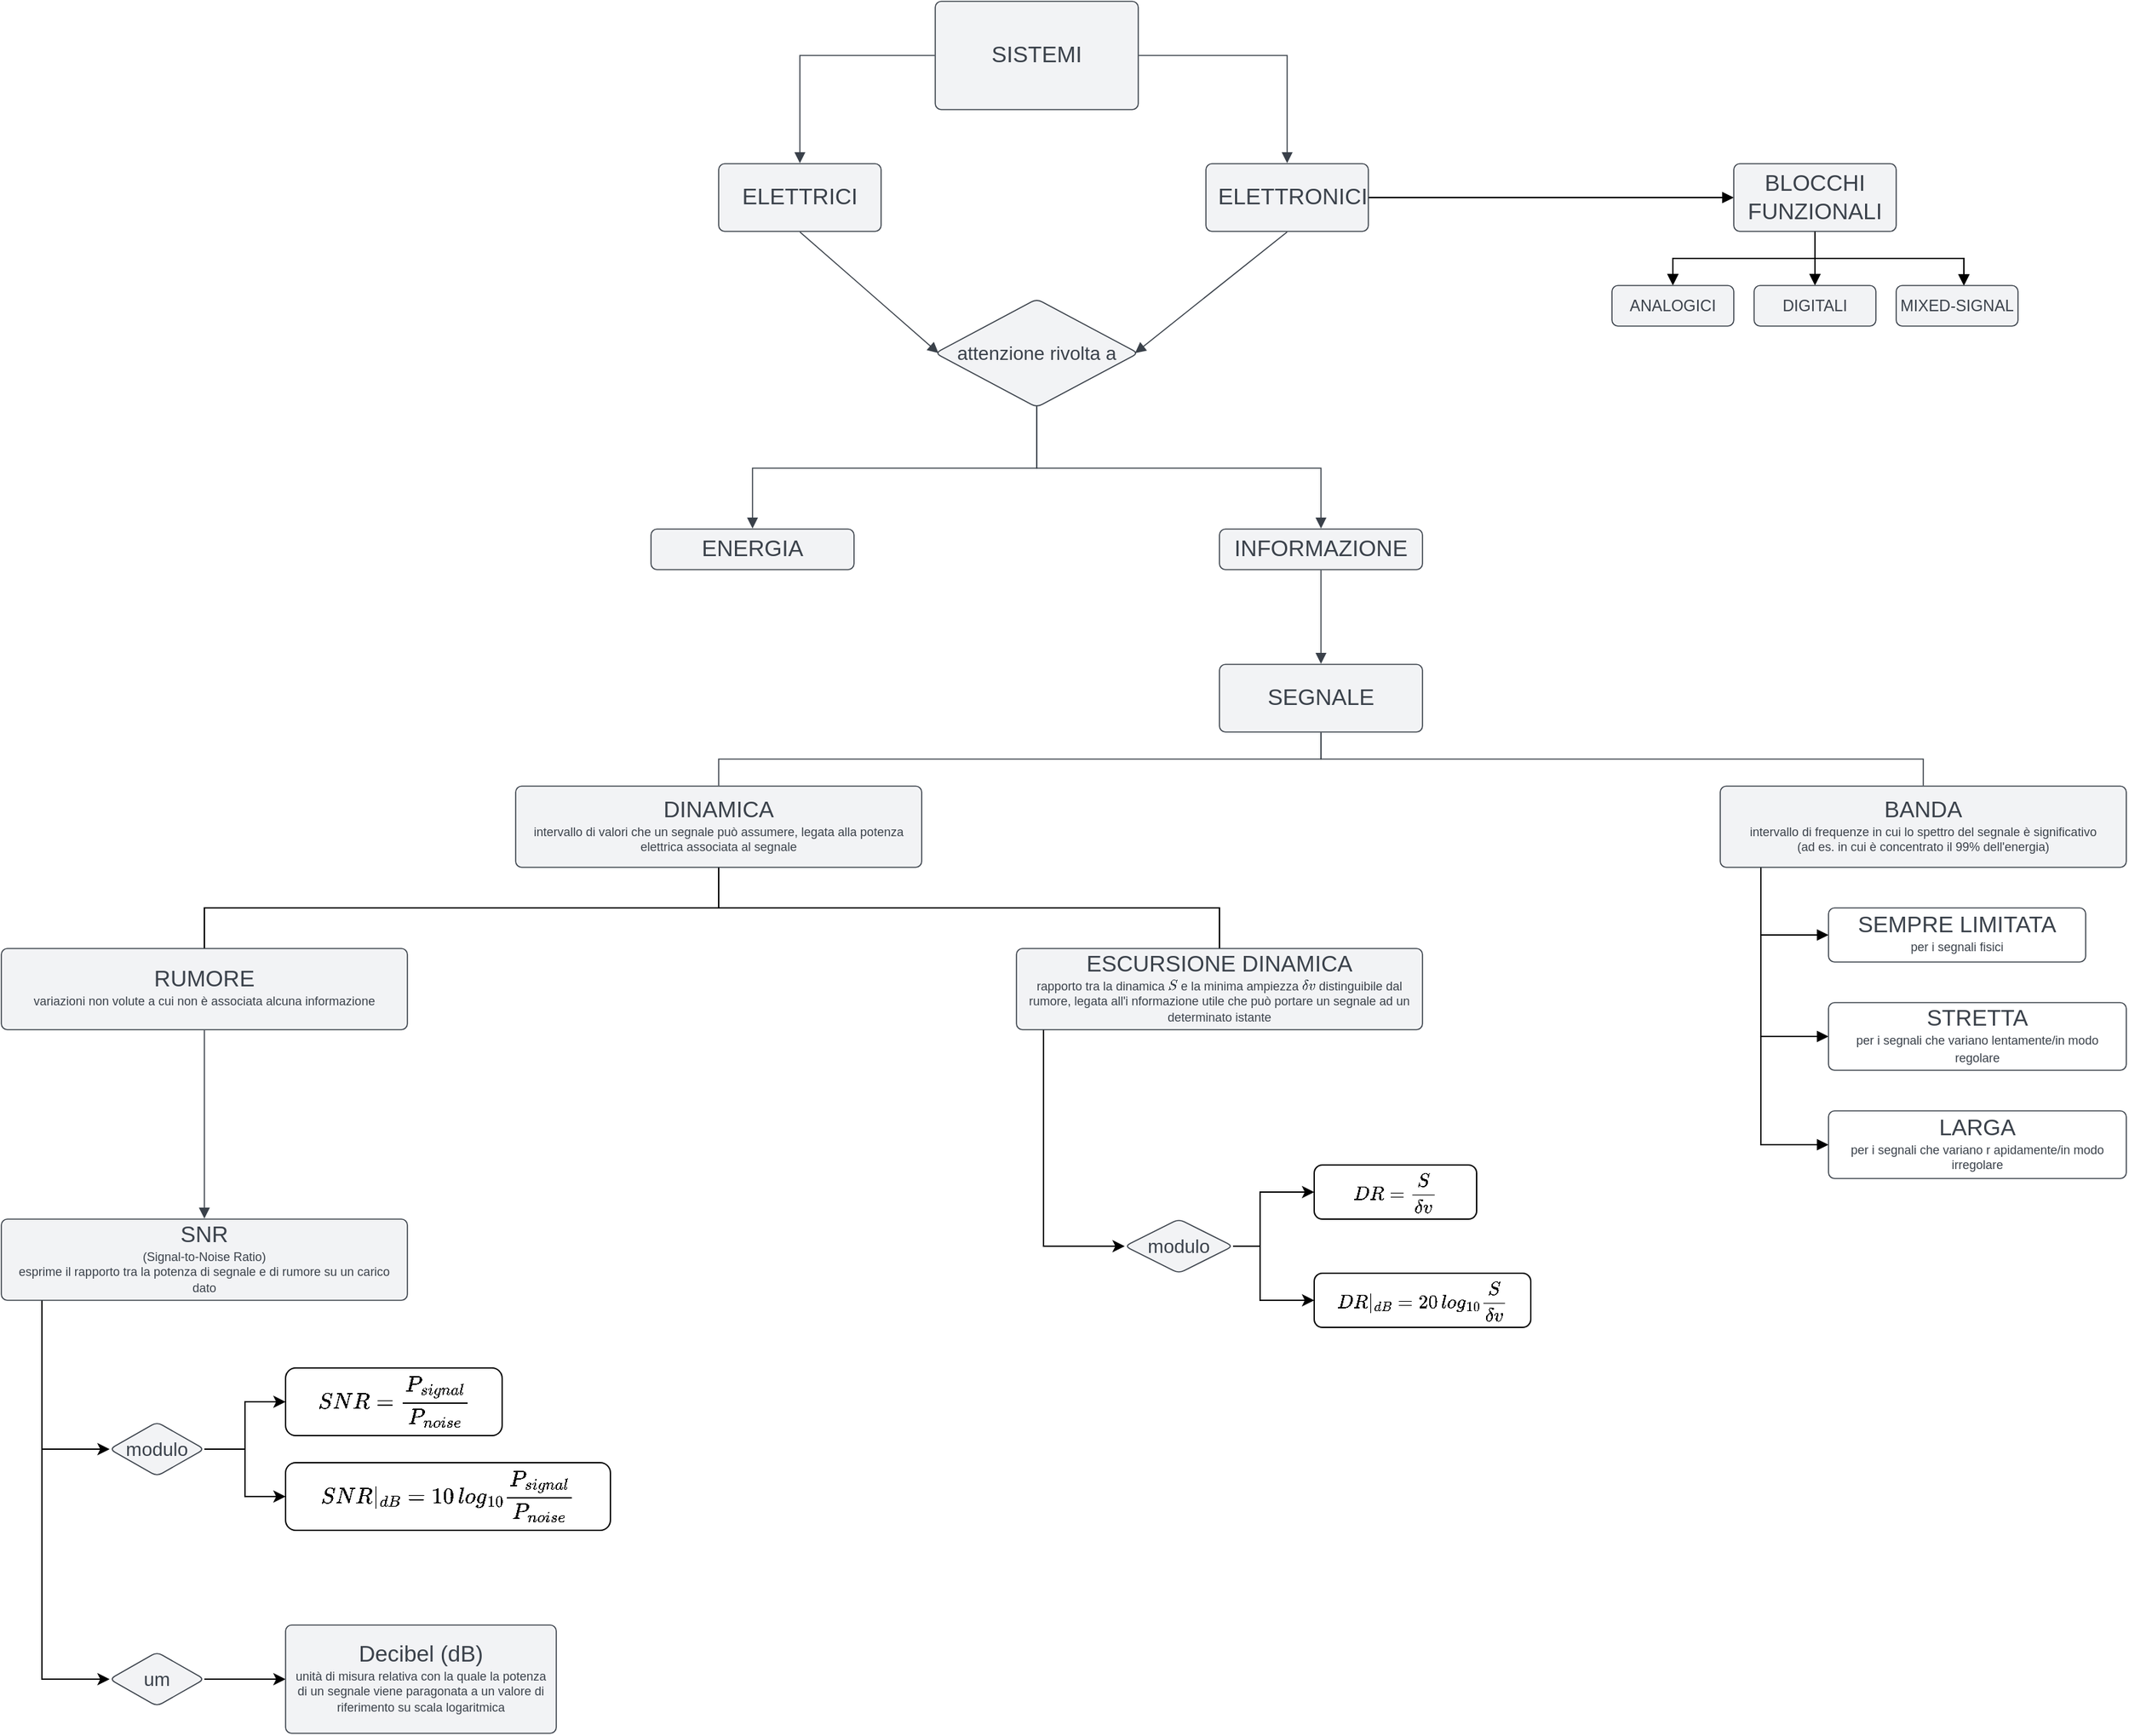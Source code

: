<mxfile version="18.2.0" type="github">
  <diagram id="KbQLy3OMnYTvDfTse-Bw" name="Page-1">
    <mxGraphModel dx="1880" dy="607" grid="1" gridSize="10" guides="1" tooltips="1" connect="1" arrows="1" fold="1" page="1" pageScale="1" pageWidth="827" pageHeight="1169" math="1" shadow="0">
      <root>
        <mxCell id="0" />
        <mxCell id="1" parent="0" />
        <UserObject label="SISTEMI" lucidchartObjectId="9QElXrMDOgw3" id="V_KuhvTImbU-2_eGopWf-1">
          <mxCell style="html=1;overflow=block;blockSpacing=1;whiteSpace=wrap;fontSize=16.7;fontColor=#3a414a;spacing=9;strokeColor=#3a414a;strokeOpacity=100;fillOpacity=100;rounded=1;absoluteArcSize=1;arcSize=9;fillColor=#f2f3f5;strokeWidth=0.8;" parent="1" vertex="1">
            <mxGeometry x="240" y="20" width="150" height="80" as="geometry" />
          </mxCell>
        </UserObject>
        <UserObject label="ELETTRICI" lucidchartObjectId="oREl5EtMewR." id="V_KuhvTImbU-2_eGopWf-2">
          <mxCell style="html=1;overflow=block;blockSpacing=1;whiteSpace=wrap;fontSize=16.7;fontColor=#3a414a;spacing=9;strokeColor=#3a414a;strokeOpacity=100;fillOpacity=100;rounded=1;absoluteArcSize=1;arcSize=9;fillColor=#f2f3f5;strokeWidth=0.8;" parent="1" vertex="1">
            <mxGeometry x="80" y="140" width="120" height="50" as="geometry" />
          </mxCell>
        </UserObject>
        <mxCell id="S8-AEcQRGxQJLUGlmGjb-33" style="edgeStyle=orthogonalEdgeStyle;rounded=0;orthogonalLoop=1;jettySize=auto;html=1;entryX=0;entryY=0.5;entryDx=0;entryDy=0;fontFamily=Helvetica;fontSize=9;endArrow=block;endFill=1;strokeColor=#000000;" edge="1" parent="1" source="V_KuhvTImbU-2_eGopWf-3" target="V_KuhvTImbU-2_eGopWf-11">
          <mxGeometry relative="1" as="geometry" />
        </mxCell>
        <UserObject label="ELETTRONICI" lucidchartObjectId="GREljfqATe~l" id="V_KuhvTImbU-2_eGopWf-3">
          <mxCell style="html=1;overflow=block;blockSpacing=1;whiteSpace=wrap;fontSize=16.7;fontColor=#3a414a;spacing=9;strokeColor=#3a414a;strokeOpacity=100;fillOpacity=100;rounded=1;absoluteArcSize=1;arcSize=9;fillColor=#f2f3f5;strokeWidth=0.8;" parent="1" vertex="1">
            <mxGeometry x="440" y="140" width="120" height="50" as="geometry" />
          </mxCell>
        </UserObject>
        <UserObject label="" lucidchartObjectId="dVEla7K8sojE" id="V_KuhvTImbU-2_eGopWf-4">
          <mxCell style="html=1;jettySize=18;whiteSpace=wrap;fontSize=13;strokeColor=#3a414a;strokeOpacity=100;strokeWidth=0.8;rounded=1;arcSize=0;edgeStyle=orthogonalEdgeStyle;startArrow=none;endArrow=block;endFill=1;exitX=-0.002;exitY=0.5;exitPerimeter=0;entryX=0.5;entryY=-0.008;entryPerimeter=0;" parent="1" source="V_KuhvTImbU-2_eGopWf-1" target="V_KuhvTImbU-2_eGopWf-2" edge="1">
            <mxGeometry width="100" height="100" relative="1" as="geometry">
              <Array as="points" />
            </mxGeometry>
          </mxCell>
        </UserObject>
        <UserObject label="" lucidchartObjectId="fVElLN0B~Lug" id="V_KuhvTImbU-2_eGopWf-5">
          <mxCell style="html=1;jettySize=18;whiteSpace=wrap;fontSize=13;strokeColor=#3a414a;strokeOpacity=100;strokeWidth=0.8;rounded=1;arcSize=0;edgeStyle=orthogonalEdgeStyle;startArrow=none;endArrow=block;endFill=1;exitX=1.002;exitY=0.5;exitPerimeter=0;entryX=0.5;entryY=-0.008;entryPerimeter=0;" parent="1" source="V_KuhvTImbU-2_eGopWf-1" target="V_KuhvTImbU-2_eGopWf-3" edge="1">
            <mxGeometry width="100" height="100" relative="1" as="geometry">
              <Array as="points" />
            </mxGeometry>
          </mxCell>
        </UserObject>
        <UserObject label="attenzione rivolta a" lucidchartObjectId="2ZElksRTVC9U" id="V_KuhvTImbU-2_eGopWf-6">
          <mxCell style="html=1;overflow=block;blockSpacing=1;whiteSpace=wrap;rhombus;fontSize=14;fontColor=#3a414a;spacing=3.8;strokeColor=#3a414a;strokeOpacity=100;fillOpacity=100;rounded=1;absoluteArcSize=1;arcSize=9;fillColor=#f2f3f5;strokeWidth=0.8;align=center;labelPosition=center;verticalLabelPosition=middle;verticalAlign=middle;" parent="1" vertex="1">
            <mxGeometry x="240" y="240" width="150" height="80" as="geometry" />
          </mxCell>
        </UserObject>
        <UserObject label="" lucidchartObjectId="V0ElHmMhb_H_" id="V_KuhvTImbU-2_eGopWf-7">
          <mxCell style="html=1;jettySize=18;whiteSpace=wrap;fontSize=13;strokeColor=#3a414a;strokeOpacity=100;strokeWidth=0.8;rounded=0;startArrow=none;endArrow=block;endFill=1;exitX=0.5;exitY=1.008;exitPerimeter=0;entryX=0.984;entryY=0.5;entryPerimeter=0;" parent="1" source="V_KuhvTImbU-2_eGopWf-3" target="V_KuhvTImbU-2_eGopWf-6" edge="1">
            <mxGeometry width="100" height="100" relative="1" as="geometry">
              <Array as="points" />
            </mxGeometry>
          </mxCell>
        </UserObject>
        <UserObject label="" lucidchartObjectId="30ElbhEXb_4U" id="V_KuhvTImbU-2_eGopWf-8">
          <mxCell style="html=1;jettySize=18;whiteSpace=wrap;fontSize=13;strokeColor=#3a414a;strokeOpacity=100;strokeWidth=0.8;rounded=0;startArrow=none;endArrow=block;endFill=1;exitX=0.5;exitY=1.008;exitPerimeter=0;entryX=0.016;entryY=0.5;entryPerimeter=0;" parent="1" source="V_KuhvTImbU-2_eGopWf-2" target="V_KuhvTImbU-2_eGopWf-6" edge="1">
            <mxGeometry width="100" height="100" relative="1" as="geometry">
              <Array as="points" />
            </mxGeometry>
          </mxCell>
        </UserObject>
        <UserObject label="ENERGIA" lucidchartObjectId="r1El8VEPG0fk" id="V_KuhvTImbU-2_eGopWf-9">
          <mxCell style="html=1;overflow=block;blockSpacing=1;whiteSpace=wrap;fontSize=16.7;fontColor=#3a414a;align=center;spacing=3.8;strokeColor=#3a414a;strokeOpacity=100;fillOpacity=100;rounded=1;absoluteArcSize=1;arcSize=9;fillColor=#f2f3f5;strokeWidth=0.8;" parent="1" vertex="1">
            <mxGeometry x="30" y="410" width="150" height="30" as="geometry" />
          </mxCell>
        </UserObject>
        <UserObject label="INFORMAZIONE" lucidchartObjectId="41ElJIFpAn1h" id="V_KuhvTImbU-2_eGopWf-10">
          <mxCell style="html=1;overflow=block;blockSpacing=1;whiteSpace=wrap;fontSize=16.7;fontColor=#3a414a;spacing=3.8;strokeColor=#3a414a;strokeOpacity=100;fillOpacity=100;rounded=1;absoluteArcSize=1;arcSize=9;fillColor=#f2f3f5;strokeWidth=0.8;" parent="1" vertex="1">
            <mxGeometry x="450" y="410" width="150" height="30" as="geometry" />
          </mxCell>
        </UserObject>
        <mxCell id="S8-AEcQRGxQJLUGlmGjb-34" style="edgeStyle=orthogonalEdgeStyle;rounded=0;orthogonalLoop=1;jettySize=auto;html=1;entryX=0.5;entryY=0;entryDx=0;entryDy=0;fontFamily=Helvetica;fontSize=9;endArrow=block;endFill=1;strokeColor=#000000;" edge="1" parent="1" source="V_KuhvTImbU-2_eGopWf-11" target="V_KuhvTImbU-2_eGopWf-13">
          <mxGeometry relative="1" as="geometry">
            <Array as="points">
              <mxPoint x="890" y="210" />
              <mxPoint x="785" y="210" />
            </Array>
          </mxGeometry>
        </mxCell>
        <mxCell id="S8-AEcQRGxQJLUGlmGjb-35" style="edgeStyle=orthogonalEdgeStyle;rounded=0;orthogonalLoop=1;jettySize=auto;html=1;fontFamily=Helvetica;fontSize=9;endArrow=block;endFill=1;strokeColor=#000000;" edge="1" parent="1" source="V_KuhvTImbU-2_eGopWf-11" target="V_KuhvTImbU-2_eGopWf-14">
          <mxGeometry relative="1" as="geometry">
            <Array as="points">
              <mxPoint x="887" y="230" />
              <mxPoint x="887" y="230" />
            </Array>
          </mxGeometry>
        </mxCell>
        <mxCell id="S8-AEcQRGxQJLUGlmGjb-36" style="edgeStyle=orthogonalEdgeStyle;rounded=0;orthogonalLoop=1;jettySize=auto;html=1;entryX=0.547;entryY=0.008;entryDx=0;entryDy=0;fontFamily=Helvetica;fontSize=9;endArrow=block;endFill=1;strokeColor=#000000;entryPerimeter=0;" edge="1" parent="1" source="V_KuhvTImbU-2_eGopWf-11" target="V_KuhvTImbU-2_eGopWf-15">
          <mxGeometry relative="1" as="geometry">
            <Array as="points">
              <mxPoint x="890" y="210" />
              <mxPoint x="1000" y="210" />
              <mxPoint x="1000" y="230" />
            </Array>
          </mxGeometry>
        </mxCell>
        <UserObject label="BLOCCHI FUNZIONALI" lucidchartObjectId="E5El9gGK8zPB" id="V_KuhvTImbU-2_eGopWf-11">
          <mxCell style="html=1;overflow=block;blockSpacing=1;whiteSpace=wrap;fontSize=16.7;fontColor=#3a414a;spacing=3.8;strokeColor=#3a414a;strokeOpacity=100;fillOpacity=100;rounded=1;absoluteArcSize=1;arcSize=9;fillColor=#f2f3f5;strokeWidth=0.8;" parent="1" vertex="1">
            <mxGeometry x="830" y="140" width="120" height="50" as="geometry" />
          </mxCell>
        </UserObject>
        <UserObject label="ANALOGICI" lucidchartObjectId="~5ElXes_VRlE" id="V_KuhvTImbU-2_eGopWf-13">
          <mxCell style="html=1;overflow=block;blockSpacing=1;whiteSpace=wrap;fontSize=11.7;fontColor=#3a414a;spacing=3.8;strokeColor=#3a414a;strokeOpacity=100;fillOpacity=100;rounded=1;absoluteArcSize=1;arcSize=9;fillColor=#f2f3f5;strokeWidth=0.8;" parent="1" vertex="1">
            <mxGeometry x="740" y="230" width="90" height="30" as="geometry" />
          </mxCell>
        </UserObject>
        <UserObject label="DIGITALI" lucidchartObjectId="h6ElQ-4IRWUj" id="V_KuhvTImbU-2_eGopWf-14">
          <mxCell style="html=1;overflow=block;blockSpacing=1;whiteSpace=wrap;fontSize=11.7;fontColor=#3a414a;spacing=3.8;strokeColor=#3a414a;strokeOpacity=100;fillOpacity=100;rounded=1;absoluteArcSize=1;arcSize=9;fillColor=#f2f3f5;strokeWidth=0.8;" parent="1" vertex="1">
            <mxGeometry x="845" y="230" width="90" height="30" as="geometry" />
          </mxCell>
        </UserObject>
        <UserObject label="MIXED-SIGNAL" lucidchartObjectId="l6El-GRD.1cs" id="V_KuhvTImbU-2_eGopWf-15">
          <mxCell style="html=1;overflow=block;blockSpacing=1;whiteSpace=wrap;fontSize=11.7;fontColor=#3a414a;spacing=3.8;strokeColor=#3a414a;strokeOpacity=100;fillOpacity=100;rounded=1;absoluteArcSize=1;arcSize=9;fillColor=#f2f3f5;strokeWidth=0.8;" parent="1" vertex="1">
            <mxGeometry x="950" y="230" width="90" height="30" as="geometry" />
          </mxCell>
        </UserObject>
        <UserObject label="SEGNALE" lucidchartObjectId="i~ElQbq9KEDh" id="V_KuhvTImbU-2_eGopWf-19">
          <mxCell style="html=1;overflow=block;blockSpacing=1;whiteSpace=wrap;fontSize=16.7;fontColor=#3a414a;spacing=3.8;strokeColor=#3a414a;strokeOpacity=100;fillOpacity=100;rounded=1;absoluteArcSize=1;arcSize=9;fillColor=#f2f3f5;strokeWidth=0.8;" parent="1" vertex="1">
            <mxGeometry x="450" y="510" width="150" height="50" as="geometry" />
          </mxCell>
        </UserObject>
        <UserObject label="" lucidchartObjectId="vaFlGMC20mRY" id="V_KuhvTImbU-2_eGopWf-20">
          <mxCell style="html=1;jettySize=18;whiteSpace=wrap;fontSize=13;strokeColor=#3a414a;strokeOpacity=100;strokeWidth=0.8;rounded=1;arcSize=12;edgeStyle=orthogonalEdgeStyle;startArrow=none;endArrow=block;endFill=1;exitX=0.5;exitY=1.012;exitPerimeter=0;entryX=0.5;entryY=-0.008;entryPerimeter=0;" parent="1" source="V_KuhvTImbU-2_eGopWf-10" target="V_KuhvTImbU-2_eGopWf-19" edge="1">
            <mxGeometry width="100" height="100" relative="1" as="geometry">
              <Array as="points" />
            </mxGeometry>
          </mxCell>
        </UserObject>
        <mxCell id="S8-AEcQRGxQJLUGlmGjb-26" style="edgeStyle=orthogonalEdgeStyle;rounded=0;orthogonalLoop=1;jettySize=auto;html=1;fontFamily=Helvetica;fontSize=14;endArrow=none;endFill=0;" edge="1" parent="1" source="V_KuhvTImbU-2_eGopWf-21" target="V_KuhvTImbU-2_eGopWf-23">
          <mxGeometry relative="1" as="geometry">
            <Array as="points">
              <mxPoint x="80" y="690" />
              <mxPoint x="-300" y="690" />
            </Array>
          </mxGeometry>
        </mxCell>
        <mxCell id="S8-AEcQRGxQJLUGlmGjb-28" style="edgeStyle=orthogonalEdgeStyle;rounded=0;orthogonalLoop=1;jettySize=auto;html=1;fontFamily=Helvetica;fontSize=14;endArrow=none;endFill=0;" edge="1" parent="1" source="V_KuhvTImbU-2_eGopWf-21" target="V_KuhvTImbU-2_eGopWf-25">
          <mxGeometry relative="1" as="geometry">
            <Array as="points">
              <mxPoint x="80" y="690" />
              <mxPoint x="450" y="690" />
            </Array>
          </mxGeometry>
        </mxCell>
        <UserObject label="&lt;div style=&quot;display: flex; justify-content: center; text-align: center; align-items: baseline; font-size: 9px; line-height: 1.25; margin-top: -2px;&quot;&gt;&lt;span&gt;&lt;span style=&quot;font-size:16.7px;color:#3a414a;&quot;&gt;DINAMICA&lt;br&gt;&lt;/span&gt;&lt;span style=&quot;color: rgb(58, 65, 74);&quot;&gt;intervallo di valori che un segnale può assumere, legata alla potenza elettrica associata al segnale&lt;/span&gt;&lt;/span&gt;&lt;/div&gt;" lucidchartObjectId="CaFlC.bQDcfy" id="V_KuhvTImbU-2_eGopWf-21">
          <mxCell style="html=1;overflow=block;blockSpacing=1;whiteSpace=wrap;fontSize=13;spacing=3.8;strokeColor=#3a414a;strokeOpacity=100;fillOpacity=100;rounded=1;absoluteArcSize=1;arcSize=9;fillColor=#f2f3f5;strokeWidth=0.8;fontFamily=Helvetica;" parent="1" vertex="1">
            <mxGeometry x="-70" y="600" width="300" height="60" as="geometry" />
          </mxCell>
        </UserObject>
        <mxCell id="S8-AEcQRGxQJLUGlmGjb-30" style="edgeStyle=elbowEdgeStyle;rounded=0;orthogonalLoop=1;jettySize=auto;html=1;entryX=0;entryY=0.5;entryDx=0;entryDy=0;fontFamily=Helvetica;fontSize=9;endArrow=block;endFill=1;" edge="1" parent="1" source="V_KuhvTImbU-2_eGopWf-22" target="V_KuhvTImbU-2_eGopWf-54">
          <mxGeometry relative="1" as="geometry">
            <Array as="points">
              <mxPoint x="850" y="740" />
            </Array>
          </mxGeometry>
        </mxCell>
        <mxCell id="S8-AEcQRGxQJLUGlmGjb-31" style="edgeStyle=elbowEdgeStyle;rounded=0;orthogonalLoop=1;jettySize=auto;html=1;entryX=0;entryY=0.5;entryDx=0;entryDy=0;fontFamily=Helvetica;fontSize=9;endArrow=block;endFill=1;strokeColor=#000000;" edge="1" parent="1" source="V_KuhvTImbU-2_eGopWf-22" target="V_KuhvTImbU-2_eGopWf-55">
          <mxGeometry relative="1" as="geometry">
            <Array as="points">
              <mxPoint x="850" y="730" />
            </Array>
          </mxGeometry>
        </mxCell>
        <mxCell id="S8-AEcQRGxQJLUGlmGjb-32" style="edgeStyle=elbowEdgeStyle;rounded=0;orthogonalLoop=1;jettySize=auto;html=1;entryX=0;entryY=0.5;entryDx=0;entryDy=0;fontFamily=Helvetica;fontSize=9;endArrow=block;endFill=1;strokeColor=#000000;" edge="1" parent="1" source="V_KuhvTImbU-2_eGopWf-22" target="V_KuhvTImbU-2_eGopWf-53">
          <mxGeometry relative="1" as="geometry">
            <Array as="points">
              <mxPoint x="850" y="710" />
            </Array>
          </mxGeometry>
        </mxCell>
        <UserObject label="&lt;div style=&quot;display: flex; justify-content: center; text-align: center; align-items: baseline; font-size: 9px; line-height: 1.25; margin-top: -2px;&quot;&gt;&lt;span&gt;&lt;span style=&quot;font-size:16.7px;color:#3a414a;&quot;&gt;BANDA&lt;br&gt;&lt;/span&gt;&lt;span style=&quot;color: rgb(58, 65, 74);&quot;&gt;intervallo di frequenze in cui lo spettro del segnale è significativo&lt;br&gt;(ad es. in cui è concentrato il 99% dell&#39;energia)&lt;/span&gt;&lt;/span&gt;&lt;/div&gt;" lucidchartObjectId="NaFljsvgDDDa" id="V_KuhvTImbU-2_eGopWf-22">
          <mxCell style="html=1;overflow=block;blockSpacing=1;whiteSpace=wrap;fontSize=13;spacing=3.8;strokeColor=#3a414a;strokeOpacity=100;fillOpacity=100;rounded=1;absoluteArcSize=1;arcSize=9;fillColor=#f2f3f5;strokeWidth=0.8;" parent="1" vertex="1">
            <mxGeometry x="820" y="600" width="300" height="60" as="geometry" />
          </mxCell>
        </UserObject>
        <UserObject label="&lt;div style=&quot;display: flex; justify-content: center; text-align: center; align-items: baseline; font-size: 9px; line-height: 1.25; margin-top: -2px;&quot;&gt;&lt;span&gt;&lt;span style=&quot;font-size:16.7px;color:#3a414a;&quot;&gt;RUMORE&lt;br&gt;&lt;/span&gt;&lt;span style=&quot;color: rgb(58, 65, 74);&quot;&gt;variazioni non volute a cui non è associata alcuna informazione&lt;/span&gt;&lt;/span&gt;&lt;/div&gt;" lucidchartObjectId="ceFloytlK~nw" id="V_KuhvTImbU-2_eGopWf-23">
          <mxCell style="html=1;overflow=block;blockSpacing=1;whiteSpace=wrap;fontSize=13;spacing=3.8;strokeColor=#3a414a;strokeOpacity=100;fillOpacity=100;rounded=1;absoluteArcSize=1;arcSize=9;fillColor=#f2f3f5;strokeWidth=0.8;" parent="1" vertex="1">
            <mxGeometry x="-450" y="720" width="300" height="60" as="geometry" />
          </mxCell>
        </UserObject>
        <mxCell id="S8-AEcQRGxQJLUGlmGjb-7" style="edgeStyle=elbowEdgeStyle;rounded=0;orthogonalLoop=1;jettySize=auto;html=1;entryX=0;entryY=0.5;entryDx=0;entryDy=0;" edge="1" parent="1" source="V_KuhvTImbU-2_eGopWf-25" target="V_KuhvTImbU-2_eGopWf-39">
          <mxGeometry relative="1" as="geometry">
            <Array as="points">
              <mxPoint x="320" y="910" />
            </Array>
          </mxGeometry>
        </mxCell>
        <UserObject label="&lt;div style=&quot;display: flex; justify-content: center; text-align: center; align-items: baseline; font-size: 9px; line-height: 1.25; margin-top: -2px;&quot;&gt;&lt;span&gt;&lt;span style=&quot;font-size:16.7px;color:#3a414a;&quot;&gt;ESCURSIONE DINAMICA&lt;br&gt;&lt;/span&gt;&lt;span style=&quot;color: rgb(58, 65, 74);&quot;&gt;rapporto tra la dinamica \(S\) e la minima ampiezza \(\delta v\) distinguibile dal rumore, legata all&#39;i nformazione utile che può portare un segnale ad un determinato istante&lt;/span&gt;&lt;/span&gt;&lt;/div&gt;" lucidchartObjectId="-iFlFDH.yqT3" id="V_KuhvTImbU-2_eGopWf-25">
          <mxCell style="html=1;overflow=block;blockSpacing=1;whiteSpace=wrap;fontSize=13;spacing=3.8;strokeColor=#3a414a;strokeOpacity=100;fillOpacity=100;rounded=1;absoluteArcSize=1;arcSize=9;fillColor=#f2f3f5;strokeWidth=0.8;" parent="1" vertex="1">
            <mxGeometry x="300" y="720" width="300" height="60" as="geometry" />
          </mxCell>
        </UserObject>
        <mxCell id="S8-AEcQRGxQJLUGlmGjb-17" style="rounded=0;orthogonalLoop=1;jettySize=auto;html=1;entryX=0;entryY=0.5;entryDx=0;entryDy=0;fontFamily=Helvetica;fontSize=14;exitX=0.1;exitY=1.01;exitDx=0;exitDy=0;exitPerimeter=0;edgeStyle=elbowEdgeStyle;" edge="1" parent="1" source="V_KuhvTImbU-2_eGopWf-27" target="V_KuhvTImbU-2_eGopWf-31">
          <mxGeometry relative="1" as="geometry">
            <Array as="points">
              <mxPoint x="-420" y="1040" />
            </Array>
          </mxGeometry>
        </mxCell>
        <mxCell id="S8-AEcQRGxQJLUGlmGjb-18" style="edgeStyle=elbowEdgeStyle;rounded=0;orthogonalLoop=1;jettySize=auto;html=1;entryX=0;entryY=0.5;entryDx=0;entryDy=0;fontFamily=Helvetica;fontSize=14;" edge="1" parent="1" source="V_KuhvTImbU-2_eGopWf-27" target="V_KuhvTImbU-2_eGopWf-32">
          <mxGeometry relative="1" as="geometry">
            <Array as="points">
              <mxPoint x="-420" y="1100" />
            </Array>
          </mxGeometry>
        </mxCell>
        <UserObject label="&lt;div style=&quot;display: flex; justify-content: center; text-align: center; align-items: baseline; font-size: 9px; line-height: 1.25; margin-top: -2px;&quot;&gt;&lt;span&gt;&lt;span style=&quot;font-size:16.7px;color:#3a414a;&quot;&gt;SNR&lt;br&gt;&lt;/span&gt;&lt;span style=&quot;color: rgb(58, 65, 74);&quot;&gt;(Signal-to-Noise Ratio)&lt;br&gt;esprime il rapporto tra la potenza di segnale e di rumore su un carico dato&lt;/span&gt;&lt;/span&gt;&lt;/div&gt;" lucidchartObjectId="NlFl~mT72mBA" id="V_KuhvTImbU-2_eGopWf-27">
          <mxCell style="html=1;overflow=block;blockSpacing=1;whiteSpace=wrap;fontSize=13;spacing=3.8;strokeColor=#3a414a;strokeOpacity=100;fillOpacity=100;rounded=1;absoluteArcSize=1;arcSize=9;fillColor=#f2f3f5;strokeWidth=0.8;" parent="1" vertex="1">
            <mxGeometry x="-450" y="920" width="300" height="60" as="geometry" />
          </mxCell>
        </UserObject>
        <UserObject label="" lucidchartObjectId="RmFlyv~tMcAi" id="V_KuhvTImbU-2_eGopWf-28">
          <mxCell style="html=1;jettySize=18;whiteSpace=wrap;fontSize=13;strokeColor=#3a414a;strokeOpacity=100;strokeWidth=0.8;rounded=1;arcSize=12;edgeStyle=orthogonalEdgeStyle;startArrow=none;endArrow=block;endFill=1;exitX=0.5;exitY=1.006;exitPerimeter=0;entryX=0.5;entryY=-0.006;entryPerimeter=0;" parent="1" source="V_KuhvTImbU-2_eGopWf-23" target="V_KuhvTImbU-2_eGopWf-27" edge="1">
            <mxGeometry width="100" height="100" relative="1" as="geometry">
              <Array as="points" />
            </mxGeometry>
          </mxCell>
        </UserObject>
        <UserObject label="" lucidchartObjectId="zpFlL2CMC-he" id="V_KuhvTImbU-2_eGopWf-29">
          <mxCell style="html=1;jettySize=18;whiteSpace=wrap;fontSize=13;strokeColor=#3a414a;strokeOpacity=100;strokeWidth=0.8;rounded=1;arcSize=0;edgeStyle=orthogonalEdgeStyle;startArrow=none;endArrow=block;endFill=1;exitX=0.5;exitY=0.991;exitPerimeter=0;entryX=0.5;entryY=-0.012;entryPerimeter=0;" parent="1" source="V_KuhvTImbU-2_eGopWf-6" target="V_KuhvTImbU-2_eGopWf-9" edge="1">
            <mxGeometry width="100" height="100" relative="1" as="geometry">
              <Array as="points" />
            </mxGeometry>
          </mxCell>
        </UserObject>
        <UserObject label="" lucidchartObjectId="CpFlIvJUsDqa" id="V_KuhvTImbU-2_eGopWf-30">
          <mxCell style="html=1;jettySize=18;whiteSpace=wrap;fontSize=13;strokeColor=#3a414a;strokeOpacity=100;strokeWidth=0.8;rounded=1;arcSize=0;edgeStyle=orthogonalEdgeStyle;startArrow=none;endArrow=block;endFill=1;exitX=0.5;exitY=0.991;exitPerimeter=0;entryX=0.5;entryY=-0.012;entryPerimeter=0;" parent="1" source="V_KuhvTImbU-2_eGopWf-6" target="V_KuhvTImbU-2_eGopWf-10" edge="1">
            <mxGeometry width="100" height="100" relative="1" as="geometry">
              <Array as="points" />
            </mxGeometry>
          </mxCell>
        </UserObject>
        <mxCell id="S8-AEcQRGxQJLUGlmGjb-20" style="edgeStyle=elbowEdgeStyle;rounded=0;orthogonalLoop=1;jettySize=auto;html=1;entryX=0;entryY=0.5;entryDx=0;entryDy=0;fontFamily=Helvetica;fontSize=14;" edge="1" parent="1" source="V_KuhvTImbU-2_eGopWf-31" target="S8-AEcQRGxQJLUGlmGjb-13">
          <mxGeometry relative="1" as="geometry" />
        </mxCell>
        <mxCell id="S8-AEcQRGxQJLUGlmGjb-21" style="edgeStyle=elbowEdgeStyle;rounded=0;orthogonalLoop=1;jettySize=auto;html=1;entryX=0;entryY=0.5;entryDx=0;entryDy=0;fontFamily=Helvetica;fontSize=14;" edge="1" parent="1" source="V_KuhvTImbU-2_eGopWf-31" target="S8-AEcQRGxQJLUGlmGjb-11">
          <mxGeometry relative="1" as="geometry" />
        </mxCell>
        <UserObject label="modulo" lucidchartObjectId="kuFlH_ao~T5j" id="V_KuhvTImbU-2_eGopWf-31">
          <mxCell style="html=1;overflow=block;blockSpacing=1;whiteSpace=wrap;rhombus;fontSize=14;fontColor=#3a414a;spacing=3.8;strokeColor=#3a414a;strokeOpacity=100;fillOpacity=100;rounded=1;absoluteArcSize=1;arcSize=9;fillColor=#f2f3f5;strokeWidth=0.8;" parent="1" vertex="1">
            <mxGeometry x="-370" y="1070" width="70" height="40" as="geometry" />
          </mxCell>
        </UserObject>
        <mxCell id="S8-AEcQRGxQJLUGlmGjb-23" style="edgeStyle=elbowEdgeStyle;rounded=0;orthogonalLoop=1;jettySize=auto;html=1;fontFamily=Helvetica;fontSize=14;" edge="1" parent="1" source="V_KuhvTImbU-2_eGopWf-32" target="V_KuhvTImbU-2_eGopWf-37">
          <mxGeometry relative="1" as="geometry" />
        </mxCell>
        <UserObject label="um" lucidchartObjectId="7uFlqthe8yNe" id="V_KuhvTImbU-2_eGopWf-32">
          <mxCell style="html=1;overflow=block;blockSpacing=1;whiteSpace=wrap;rhombus;fontSize=14;fontColor=#3a414a;spacing=3.8;strokeColor=#3a414a;strokeOpacity=100;fillOpacity=100;rounded=1;absoluteArcSize=1;arcSize=9;fillColor=#f2f3f5;strokeWidth=0.8;" parent="1" vertex="1">
            <mxGeometry x="-370" y="1240" width="70" height="40" as="geometry" />
          </mxCell>
        </UserObject>
        <UserObject label="&lt;div style=&quot;display: flex; justify-content: center; text-align: center; align-items: baseline; font-size: 9px; line-height: 1.25; margin-top: -2px;&quot;&gt;&lt;span&gt;&lt;span style=&quot;font-size:16.7px;color:#3a414a;&quot;&gt;Decibel (dB)&lt;br&gt;&lt;/span&gt;&lt;span style=&quot;color: rgb(58, 65, 74);&quot;&gt;unità di misura relativa con la quale la potenza di un segnale viene paragonata a un valore di riferimento su scala logaritmica&lt;/span&gt;&lt;/span&gt;&lt;/div&gt;" lucidchartObjectId="TzFl0S9uKZ~m" id="V_KuhvTImbU-2_eGopWf-37">
          <mxCell style="html=1;overflow=block;blockSpacing=1;whiteSpace=wrap;fontSize=13;spacing=3.8;strokeColor=#3a414a;strokeOpacity=100;fillOpacity=100;rounded=1;absoluteArcSize=1;arcSize=9;fillColor=#f2f3f5;strokeWidth=0.8;" parent="1" vertex="1">
            <mxGeometry x="-240" y="1220" width="200" height="80" as="geometry" />
          </mxCell>
        </UserObject>
        <mxCell id="S8-AEcQRGxQJLUGlmGjb-8" style="edgeStyle=elbowEdgeStyle;rounded=0;orthogonalLoop=1;jettySize=auto;html=1;exitX=1;exitY=0.5;exitDx=0;exitDy=0;entryX=0;entryY=0.5;entryDx=0;entryDy=0;" edge="1" parent="1" source="V_KuhvTImbU-2_eGopWf-39" target="S8-AEcQRGxQJLUGlmGjb-5">
          <mxGeometry relative="1" as="geometry">
            <Array as="points">
              <mxPoint x="480" y="940" />
            </Array>
          </mxGeometry>
        </mxCell>
        <mxCell id="S8-AEcQRGxQJLUGlmGjb-9" style="edgeStyle=elbowEdgeStyle;rounded=0;orthogonalLoop=1;jettySize=auto;html=1;entryX=0;entryY=0.5;entryDx=0;entryDy=0;" edge="1" parent="1" source="V_KuhvTImbU-2_eGopWf-39" target="S8-AEcQRGxQJLUGlmGjb-6">
          <mxGeometry relative="1" as="geometry">
            <Array as="points">
              <mxPoint x="480" y="940" />
            </Array>
          </mxGeometry>
        </mxCell>
        <UserObject label="modulo" lucidchartObjectId="eGFlUj89s3dI" id="V_KuhvTImbU-2_eGopWf-39">
          <mxCell style="html=1;overflow=block;blockSpacing=1;whiteSpace=wrap;rhombus;fontSize=14;fontColor=#3a414a;spacing=3.8;strokeColor=#3a414a;strokeOpacity=100;fillOpacity=100;rounded=1;absoluteArcSize=1;arcSize=9;fillColor=#f2f3f5;strokeWidth=0.8;" parent="1" vertex="1">
            <mxGeometry x="380" y="920" width="80" height="40" as="geometry" />
          </mxCell>
        </UserObject>
        <UserObject label="" lucidchartObjectId="4MFl8yJQ_Ar8" id="V_KuhvTImbU-2_eGopWf-51">
          <mxCell style="html=1;jettySize=18;whiteSpace=wrap;fontSize=13;strokeColor=#3a414a;strokeOpacity=100;strokeWidth=0.8;rounded=1;arcSize=0;edgeStyle=orthogonalEdgeStyle;startArrow=none;endArrow=none;endFill=0;exitX=0.5;exitY=1.008;exitPerimeter=0;entryX=0.5;entryY=-0.006;entryPerimeter=0;" parent="1" source="V_KuhvTImbU-2_eGopWf-19" target="V_KuhvTImbU-2_eGopWf-21" edge="1">
            <mxGeometry width="100" height="100" relative="1" as="geometry" />
          </mxCell>
        </UserObject>
        <UserObject label="" lucidchartObjectId="-MFlbfdvQAz_" id="V_KuhvTImbU-2_eGopWf-52">
          <mxCell style="html=1;jettySize=18;whiteSpace=wrap;fontSize=13;strokeColor=#3a414a;strokeOpacity=100;strokeWidth=0.8;rounded=1;arcSize=0;edgeStyle=orthogonalEdgeStyle;startArrow=none;endArrow=none;endFill=0;exitX=0.5;exitY=1.008;exitPerimeter=0;entryX=0.5;entryY=-0.006;entryPerimeter=0;" parent="1" source="V_KuhvTImbU-2_eGopWf-19" target="V_KuhvTImbU-2_eGopWf-22" edge="1">
            <mxGeometry width="100" height="100" relative="1" as="geometry" />
          </mxCell>
        </UserObject>
        <UserObject label="&lt;div style=&quot;display: flex; justify-content: center; text-align: center; align-items: baseline; font-size: 9px; line-height: 1.25; margin-top: -2px;&quot;&gt;&lt;span&gt;&lt;span style=&quot;font-size:16.7px;color:#3a414a;&quot;&gt;SEMPRE LIMITATA&lt;br&gt;&lt;/span&gt;&lt;span style=&quot;color: rgb(58, 65, 74);&quot;&gt;per i segnali fisici&lt;/span&gt;&lt;/span&gt;&lt;/div&gt;" lucidchartObjectId="OPFlVcPKJhmu" id="V_KuhvTImbU-2_eGopWf-53">
          <mxCell style="html=1;overflow=block;blockSpacing=1;whiteSpace=wrap;fontSize=13;spacing=3.8;strokeColor=#3a414a;strokeOpacity=100;rounded=1;absoluteArcSize=1;arcSize=9;strokeWidth=0.8;" parent="1" vertex="1">
            <mxGeometry x="900" y="690" width="190" height="40" as="geometry" />
          </mxCell>
        </UserObject>
        <UserObject label="&lt;div style=&quot;display: flex; justify-content: center; text-align: center; align-items: baseline; font-size: 0; line-height: 1.25;margin-top: -2px;&quot;&gt;&lt;span&gt;&lt;span style=&quot;font-size:16.7px;color:#3a414a;&quot;&gt;STRETTA&lt;br&gt;&lt;/span&gt;&lt;font size=&quot;1&quot;&gt;&lt;span style=&quot;font-size: 9px; color: rgb(58, 65, 74);&quot;&gt;per i segnali che variano lentamente/in modo regolare&lt;/span&gt;&lt;/font&gt;&lt;/span&gt;&lt;/div&gt;" lucidchartObjectId="6TFlstYmunlc" id="V_KuhvTImbU-2_eGopWf-54">
          <mxCell style="html=1;overflow=block;blockSpacing=1;whiteSpace=wrap;fontSize=13;spacing=3.8;strokeColor=#3a414a;strokeOpacity=100;rounded=1;absoluteArcSize=1;arcSize=9;strokeWidth=0.8;" parent="1" vertex="1">
            <mxGeometry x="900" y="760" width="220" height="50" as="geometry" />
          </mxCell>
        </UserObject>
        <UserObject label="&lt;div style=&quot;display: flex; justify-content: center; text-align: center; align-items: baseline; font-size: 9px; line-height: 1.25; margin-top: -2px;&quot;&gt;&lt;span&gt;&lt;span style=&quot;font-size:16.7px;color:#3a414a;&quot;&gt;LARGA&lt;br&gt;&lt;/span&gt;&lt;span style=&quot;color: rgb(58, 65, 74);&quot;&gt;per i segnali che variano r apidamente/in modo irregolare&lt;/span&gt;&lt;/span&gt;&lt;/div&gt;" lucidchartObjectId="8TFl-1Wmz8BK" id="V_KuhvTImbU-2_eGopWf-55">
          <mxCell style="html=1;overflow=block;blockSpacing=1;whiteSpace=wrap;fontSize=13;spacing=3.8;strokeColor=#3a414a;strokeOpacity=100;rounded=1;absoluteArcSize=1;arcSize=9;strokeWidth=0.8;" parent="1" vertex="1">
            <mxGeometry x="900" y="840" width="220" height="50" as="geometry" />
          </mxCell>
        </UserObject>
        <mxCell id="S8-AEcQRGxQJLUGlmGjb-5" value="$$DR = \frac{S}{\delta v}$$" style="rounded=1;whiteSpace=wrap;html=1;shadow=0;glass=0;sketch=0;" vertex="1" parent="1">
          <mxGeometry x="520" y="880" width="120" height="40" as="geometry" />
        </mxCell>
        <mxCell id="S8-AEcQRGxQJLUGlmGjb-6" value="$$DR|_{dB} = 20 \, log_{10} \frac{S}{\delta v}$$" style="rounded=1;whiteSpace=wrap;html=1;shadow=0;glass=0;sketch=0;" vertex="1" parent="1">
          <mxGeometry x="520" y="960" width="160" height="40" as="geometry" />
        </mxCell>
        <mxCell id="S8-AEcQRGxQJLUGlmGjb-11" value="$$SNR = \frac{P_{signal}}{P_{noise}}$$" style="rounded=1;whiteSpace=wrap;html=1;shadow=0;glass=0;sketch=0;fontFamily=Helvetica;fontSize=14;" vertex="1" parent="1">
          <mxGeometry x="-240" y="1030" width="160" height="50" as="geometry" />
        </mxCell>
        <mxCell id="S8-AEcQRGxQJLUGlmGjb-13" value="$$SNR|_{dB} = 10 \, log_{10} \frac{P_{signal}}{P_{noise}}$$" style="rounded=1;whiteSpace=wrap;html=1;shadow=0;glass=0;sketch=0;fontFamily=Helvetica;fontSize=14;" vertex="1" parent="1">
          <mxGeometry x="-240" y="1100" width="240" height="50" as="geometry" />
        </mxCell>
      </root>
    </mxGraphModel>
  </diagram>
</mxfile>
